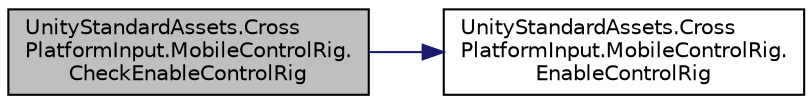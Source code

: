 digraph "UnityStandardAssets.CrossPlatformInput.MobileControlRig.CheckEnableControlRig"
{
 // LATEX_PDF_SIZE
  edge [fontname="Helvetica",fontsize="10",labelfontname="Helvetica",labelfontsize="10"];
  node [fontname="Helvetica",fontsize="10",shape=record];
  rankdir="LR";
  Node0 [label="UnityStandardAssets.Cross\lPlatformInput.MobileControlRig.\lCheckEnableControlRig",height=0.2,width=0.4,color="black", fillcolor="grey75", style="filled", fontcolor="black",tooltip=" "];
  Node0 -> Node1 [color="midnightblue",fontsize="10",style="solid",fontname="Helvetica"];
  Node1 [label="UnityStandardAssets.Cross\lPlatformInput.MobileControlRig.\lEnableControlRig",height=0.2,width=0.4,color="black", fillcolor="white", style="filled",URL="$class_unity_standard_assets_1_1_cross_platform_input_1_1_mobile_control_rig.html#a41daf1bab70720498e338a4ed4c5a790",tooltip=" "];
}
